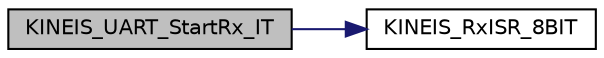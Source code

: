 digraph "KINEIS_UART_StartRx_IT"
{
 // INTERACTIVE_SVG=YES
 // LATEX_PDF_SIZE
  edge [fontname="Helvetica",fontsize="10",labelfontname="Helvetica",labelfontsize="10"];
  node [fontname="Helvetica",fontsize="10",shape=record];
  rankdir="LR";
  Node1 [label="KINEIS_UART_StartRx_IT",height=0.2,width=0.4,color="black", fillcolor="grey75", style="filled", fontcolor="black",tooltip="Enable and start RX interrupt from UART."];
  Node1 -> Node2 [color="midnightblue",fontsize="10",style="solid",fontname="Helvetica"];
  Node2 [label="KINEIS_RxISR_8BIT",height=0.2,width=0.4,color="black", fillcolor="white", style="filled",URL="$d8/d62/group___m_c_u___a_p_p___w_r_a_p_p_e_r_s.html#gaeda0953e4ffe9aae0475009c1d221944",tooltip="RX interrupt handler for 7 or 8 bits data word length ."];
}
